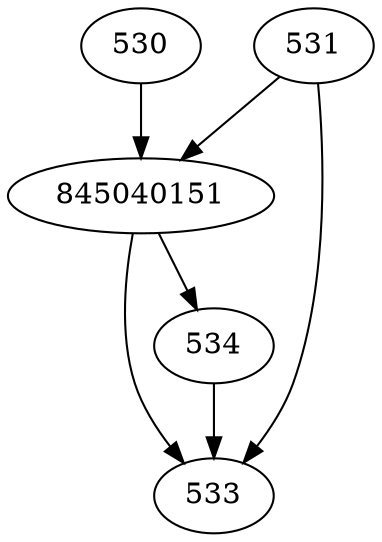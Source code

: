 strict digraph  {
530;
531;
533;
534;
845040151;
530 -> 845040151;
531 -> 845040151;
531 -> 533;
534 -> 533;
845040151 -> 533;
845040151 -> 534;
}
